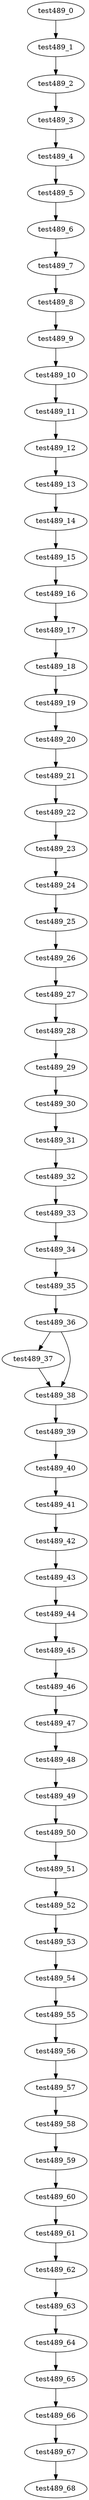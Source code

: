 digraph G {
test489_0->test489_1;
test489_1->test489_2;
test489_2->test489_3;
test489_3->test489_4;
test489_4->test489_5;
test489_5->test489_6;
test489_6->test489_7;
test489_7->test489_8;
test489_8->test489_9;
test489_9->test489_10;
test489_10->test489_11;
test489_11->test489_12;
test489_12->test489_13;
test489_13->test489_14;
test489_14->test489_15;
test489_15->test489_16;
test489_16->test489_17;
test489_17->test489_18;
test489_18->test489_19;
test489_19->test489_20;
test489_20->test489_21;
test489_21->test489_22;
test489_22->test489_23;
test489_23->test489_24;
test489_24->test489_25;
test489_25->test489_26;
test489_26->test489_27;
test489_27->test489_28;
test489_28->test489_29;
test489_29->test489_30;
test489_30->test489_31;
test489_31->test489_32;
test489_32->test489_33;
test489_33->test489_34;
test489_34->test489_35;
test489_35->test489_36;
test489_36->test489_37;
test489_36->test489_38;
test489_37->test489_38;
test489_38->test489_39;
test489_39->test489_40;
test489_40->test489_41;
test489_41->test489_42;
test489_42->test489_43;
test489_43->test489_44;
test489_44->test489_45;
test489_45->test489_46;
test489_46->test489_47;
test489_47->test489_48;
test489_48->test489_49;
test489_49->test489_50;
test489_50->test489_51;
test489_51->test489_52;
test489_52->test489_53;
test489_53->test489_54;
test489_54->test489_55;
test489_55->test489_56;
test489_56->test489_57;
test489_57->test489_58;
test489_58->test489_59;
test489_59->test489_60;
test489_60->test489_61;
test489_61->test489_62;
test489_62->test489_63;
test489_63->test489_64;
test489_64->test489_65;
test489_65->test489_66;
test489_66->test489_67;
test489_67->test489_68;

}
